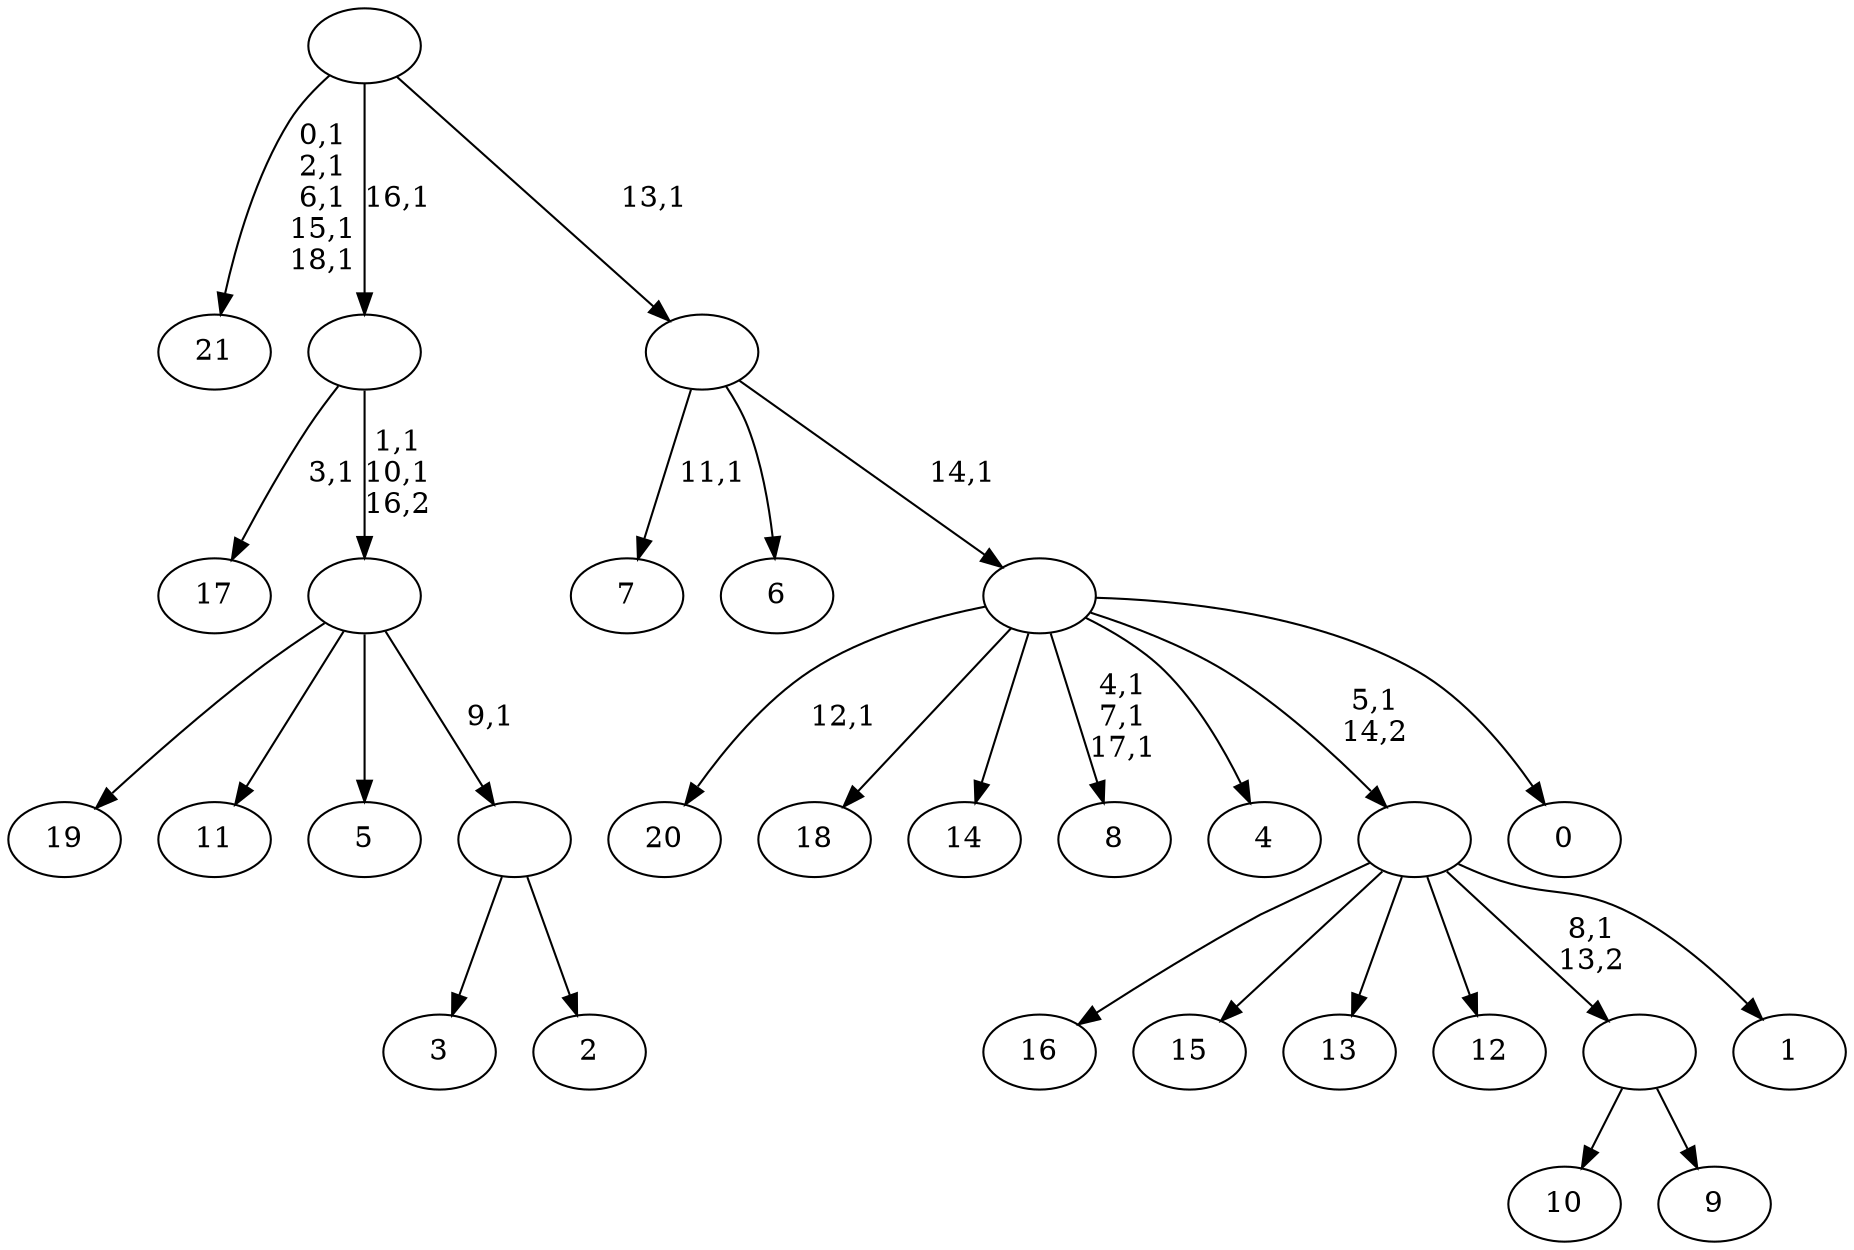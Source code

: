 digraph T {
	41 [label="21"]
	35 [label="20"]
	33 [label="19"]
	32 [label="18"]
	31 [label="17"]
	29 [label="16"]
	28 [label="15"]
	27 [label="14"]
	26 [label="13"]
	25 [label="12"]
	24 [label="11"]
	23 [label="10"]
	22 [label="9"]
	21 [label=""]
	20 [label="8"]
	16 [label="7"]
	14 [label="6"]
	13 [label="5"]
	12 [label="4"]
	11 [label="3"]
	10 [label="2"]
	9 [label=""]
	8 [label=""]
	6 [label=""]
	5 [label="1"]
	4 [label=""]
	3 [label="0"]
	2 [label=""]
	1 [label=""]
	0 [label=""]
	21 -> 23 [label=""]
	21 -> 22 [label=""]
	9 -> 11 [label=""]
	9 -> 10 [label=""]
	8 -> 33 [label=""]
	8 -> 24 [label=""]
	8 -> 13 [label=""]
	8 -> 9 [label="9,1"]
	6 -> 8 [label="1,1\n10,1\n16,2"]
	6 -> 31 [label="3,1"]
	4 -> 29 [label=""]
	4 -> 28 [label=""]
	4 -> 26 [label=""]
	4 -> 25 [label=""]
	4 -> 21 [label="8,1\n13,2"]
	4 -> 5 [label=""]
	2 -> 20 [label="4,1\n7,1\n17,1"]
	2 -> 35 [label="12,1"]
	2 -> 32 [label=""]
	2 -> 27 [label=""]
	2 -> 12 [label=""]
	2 -> 4 [label="5,1\n14,2"]
	2 -> 3 [label=""]
	1 -> 16 [label="11,1"]
	1 -> 14 [label=""]
	1 -> 2 [label="14,1"]
	0 -> 41 [label="0,1\n2,1\n6,1\n15,1\n18,1"]
	0 -> 6 [label="16,1"]
	0 -> 1 [label="13,1"]
}
